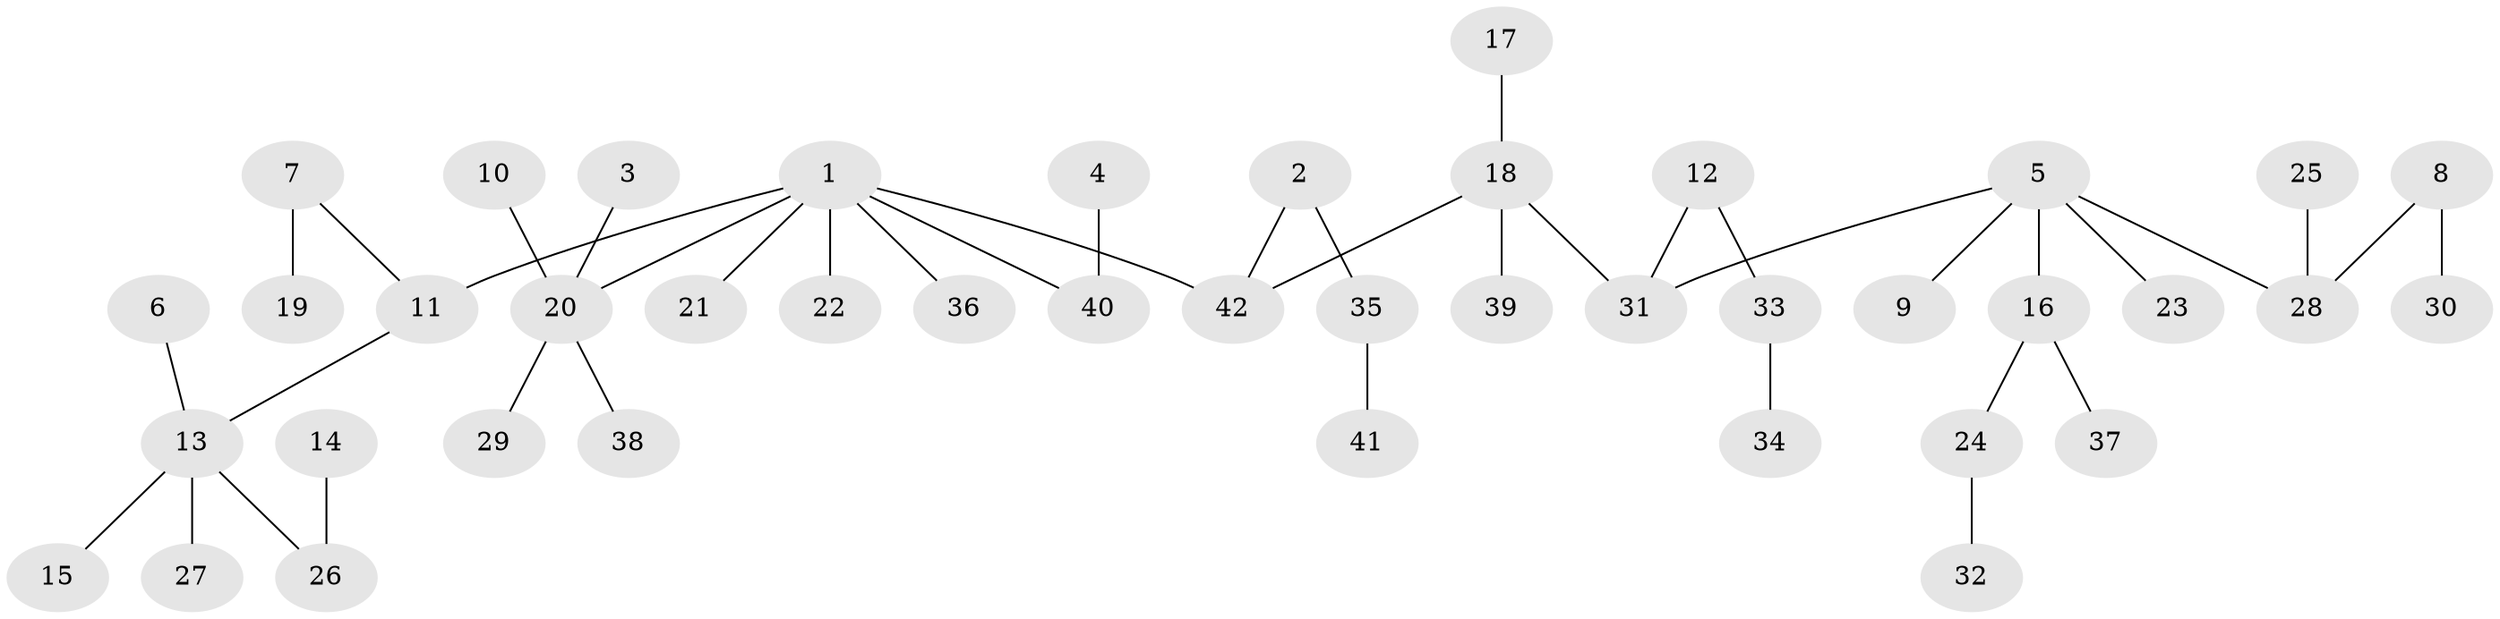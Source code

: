 // original degree distribution, {6: 0.03571428571428571, 5: 0.047619047619047616, 3: 0.11904761904761904, 7: 0.011904761904761904, 1: 0.5595238095238095, 2: 0.19047619047619047, 4: 0.03571428571428571}
// Generated by graph-tools (version 1.1) at 2025/37/03/04/25 23:37:17]
// undirected, 42 vertices, 41 edges
graph export_dot {
  node [color=gray90,style=filled];
  1;
  2;
  3;
  4;
  5;
  6;
  7;
  8;
  9;
  10;
  11;
  12;
  13;
  14;
  15;
  16;
  17;
  18;
  19;
  20;
  21;
  22;
  23;
  24;
  25;
  26;
  27;
  28;
  29;
  30;
  31;
  32;
  33;
  34;
  35;
  36;
  37;
  38;
  39;
  40;
  41;
  42;
  1 -- 11 [weight=1.0];
  1 -- 20 [weight=1.0];
  1 -- 21 [weight=1.0];
  1 -- 22 [weight=1.0];
  1 -- 36 [weight=1.0];
  1 -- 40 [weight=1.0];
  1 -- 42 [weight=1.0];
  2 -- 35 [weight=1.0];
  2 -- 42 [weight=1.0];
  3 -- 20 [weight=1.0];
  4 -- 40 [weight=1.0];
  5 -- 9 [weight=1.0];
  5 -- 16 [weight=1.0];
  5 -- 23 [weight=1.0];
  5 -- 28 [weight=1.0];
  5 -- 31 [weight=1.0];
  6 -- 13 [weight=1.0];
  7 -- 11 [weight=1.0];
  7 -- 19 [weight=1.0];
  8 -- 28 [weight=1.0];
  8 -- 30 [weight=1.0];
  10 -- 20 [weight=1.0];
  11 -- 13 [weight=1.0];
  12 -- 31 [weight=1.0];
  12 -- 33 [weight=1.0];
  13 -- 15 [weight=1.0];
  13 -- 26 [weight=1.0];
  13 -- 27 [weight=1.0];
  14 -- 26 [weight=1.0];
  16 -- 24 [weight=1.0];
  16 -- 37 [weight=1.0];
  17 -- 18 [weight=1.0];
  18 -- 31 [weight=1.0];
  18 -- 39 [weight=1.0];
  18 -- 42 [weight=1.0];
  20 -- 29 [weight=1.0];
  20 -- 38 [weight=1.0];
  24 -- 32 [weight=1.0];
  25 -- 28 [weight=1.0];
  33 -- 34 [weight=1.0];
  35 -- 41 [weight=1.0];
}
